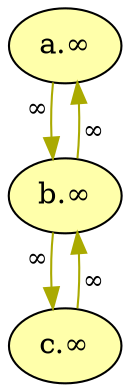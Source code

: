 digraph {
    // Node defaults can be set here if needed
    "a" [style="filled" fillcolor="#FFFFAA" label="a.∞" fontsize=14]
    "b" [style="filled" fillcolor="#FFFFAA" label="b.∞" fontsize=14]
    "c" [style="filled" fillcolor="#FFFFAA" label="c.∞" fontsize=14]
    edge[labeldistance=1.5 fontsize=12]
    "a" -> "b" [color="#AAAA00" style="solid" dir="forward" taillabel="∞" ]
    "b" -> "a" [color="#AAAA00" style="solid" dir="forward" taillabel="∞" ]
    "b" -> "c" [color="#AAAA00" style="solid" dir="forward" taillabel="∞" ]
    "c" -> "b" [color="#AAAA00" style="solid" dir="forward" taillabel="∞" ]
 }